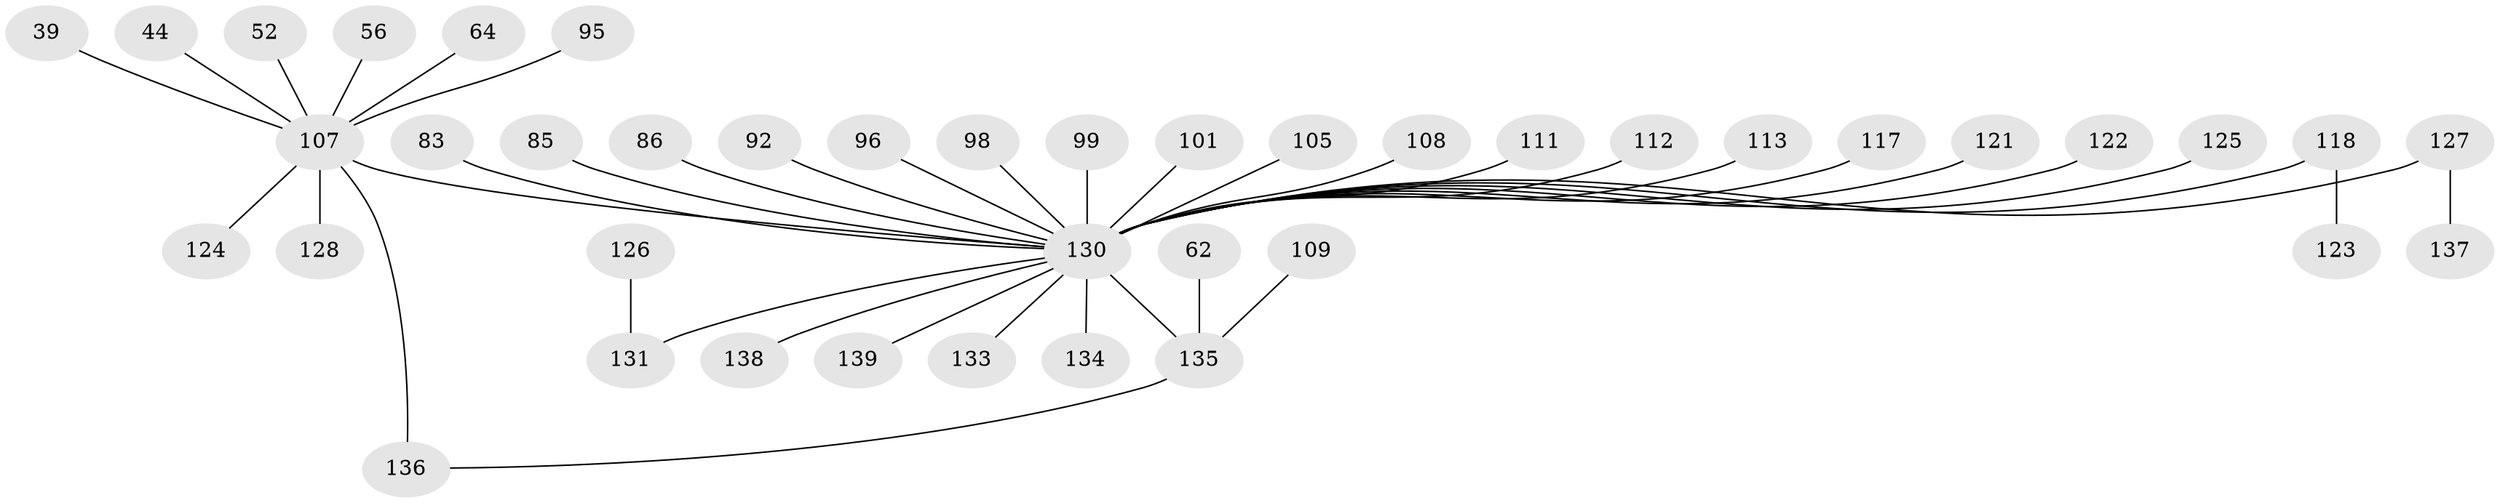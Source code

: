 // original degree distribution, {14: 0.007194244604316547, 10: 0.014388489208633094, 27: 0.007194244604316547, 22: 0.007194244604316547, 4: 0.11510791366906475, 19: 0.007194244604316547, 2: 0.16546762589928057, 31: 0.007194244604316547, 3: 0.07913669064748201, 1: 0.5035971223021583, 6: 0.014388489208633094, 8: 0.014388489208633094, 11: 0.007194244604316547, 5: 0.04316546762589928, 7: 0.007194244604316547}
// Generated by graph-tools (version 1.1) at 2025/51/03/04/25 21:51:51]
// undirected, 41 vertices, 41 edges
graph export_dot {
graph [start="1"]
  node [color=gray90,style=filled];
  39;
  44;
  52;
  56;
  62;
  64;
  83 [super="+60"];
  85;
  86;
  92;
  95;
  96;
  98;
  99;
  101 [super="+74"];
  105;
  107 [super="+4+41+18"];
  108;
  109;
  111 [super="+103"];
  112;
  113;
  117;
  118 [super="+69+71"];
  121;
  122;
  123;
  124;
  125 [super="+104"];
  126;
  127 [super="+106+90+110+116"];
  128;
  130 [super="+87+79+31+129+12+17+23+25+26+42+46+50+53+54+58+59+65+70+75+81+82"];
  131 [super="+102+94"];
  133;
  134 [super="+40"];
  135 [super="+100+114"];
  136 [super="+115+120"];
  137;
  138;
  139 [super="+132+77+119"];
  39 -- 107;
  44 -- 107;
  52 -- 107;
  56 -- 107;
  62 -- 135;
  64 -- 107;
  83 -- 130 [weight=2];
  85 -- 130;
  86 -- 130;
  92 -- 130;
  95 -- 107;
  96 -- 130;
  98 -- 130;
  99 -- 130;
  101 -- 130;
  105 -- 130;
  107 -- 124;
  107 -- 128;
  107 -- 130 [weight=20];
  107 -- 136 [weight=2];
  108 -- 130;
  109 -- 135;
  111 -- 130 [weight=4];
  112 -- 130;
  113 -- 130;
  117 -- 130;
  118 -- 123;
  118 -- 130 [weight=6];
  121 -- 130;
  122 -- 130;
  125 -- 130 [weight=3];
  126 -- 131;
  127 -- 137;
  127 -- 130 [weight=7];
  130 -- 133;
  130 -- 131 [weight=7];
  130 -- 135 [weight=12];
  130 -- 134;
  130 -- 138;
  130 -- 139 [weight=2];
  135 -- 136;
}
